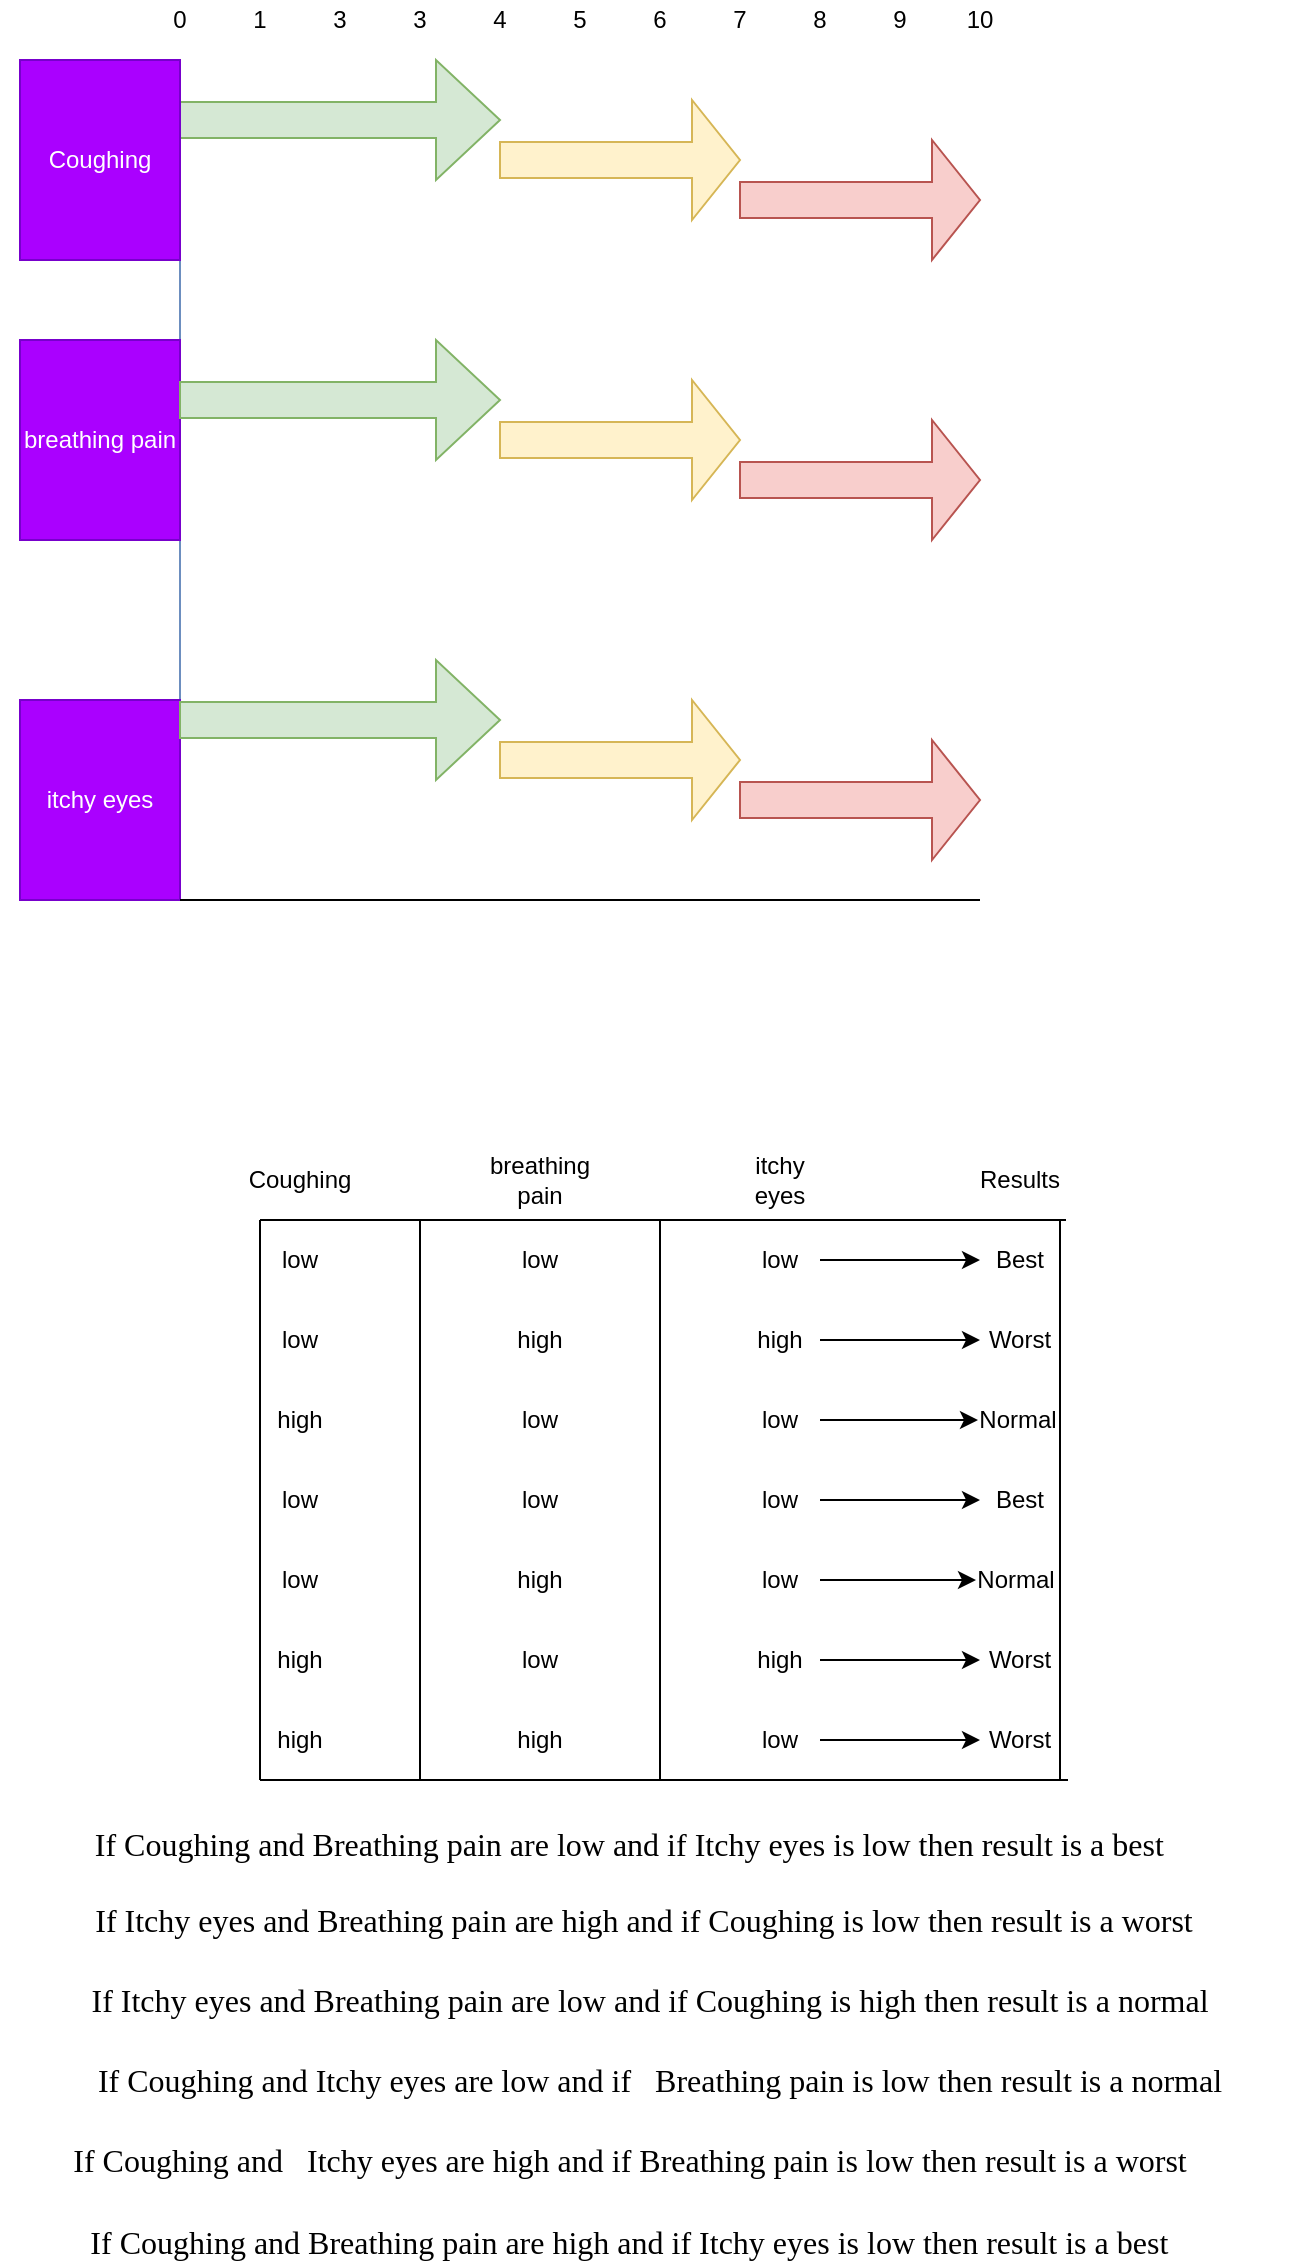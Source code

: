 <mxfile version="12.1.0" type="github" pages="1"><diagram id="IJ107bGQLZfUOF-i8mdP" name="Page-1"><mxGraphModel dx="1704" dy="436" grid="1" gridSize="10" guides="1" tooltips="1" connect="1" arrows="1" fold="1" page="1" pageScale="1" pageWidth="850" pageHeight="1100" math="0" shadow="0"><root><mxCell id="0"/><mxCell id="1" parent="0"/><mxCell id="RIZMLWy-rllUL-Cw8CyA-1" value="" style="endArrow=none;html=1;fillColor=#dae8fc;strokeColor=#6c8ebf;" edge="1" parent="1"><mxGeometry width="50" height="50" relative="1" as="geometry"><mxPoint x="80" y="480" as="sourcePoint"/><mxPoint x="80" y="80" as="targetPoint"/></mxGeometry></mxCell><mxCell id="RIZMLWy-rllUL-Cw8CyA-2" value="0" style="text;html=1;strokeColor=none;fillColor=none;align=center;verticalAlign=middle;whiteSpace=wrap;rounded=0;" vertex="1" parent="1"><mxGeometry x="60" y="30" width="40" height="20" as="geometry"/></mxCell><mxCell id="RIZMLWy-rllUL-Cw8CyA-3" value="1" style="text;html=1;strokeColor=none;fillColor=none;align=center;verticalAlign=middle;whiteSpace=wrap;rounded=0;" vertex="1" parent="1"><mxGeometry x="100" y="30" width="40" height="20" as="geometry"/></mxCell><mxCell id="RIZMLWy-rllUL-Cw8CyA-4" value="3" style="text;html=1;strokeColor=none;fillColor=none;align=center;verticalAlign=middle;whiteSpace=wrap;rounded=0;" vertex="1" parent="1"><mxGeometry x="180" y="30" width="40" height="20" as="geometry"/></mxCell><mxCell id="RIZMLWy-rllUL-Cw8CyA-8" value="4" style="text;html=1;strokeColor=none;fillColor=none;align=center;verticalAlign=middle;whiteSpace=wrap;rounded=0;" vertex="1" parent="1"><mxGeometry x="220" y="30" width="40" height="20" as="geometry"/></mxCell><mxCell id="RIZMLWy-rllUL-Cw8CyA-10" value="5" style="text;html=1;strokeColor=none;fillColor=none;align=center;verticalAlign=middle;whiteSpace=wrap;rounded=0;" vertex="1" parent="1"><mxGeometry x="260" y="30" width="40" height="20" as="geometry"/></mxCell><mxCell id="RIZMLWy-rllUL-Cw8CyA-12" value="6" style="text;html=1;strokeColor=none;fillColor=none;align=center;verticalAlign=middle;whiteSpace=wrap;rounded=0;" vertex="1" parent="1"><mxGeometry x="300" y="30" width="40" height="20" as="geometry"/></mxCell><mxCell id="RIZMLWy-rllUL-Cw8CyA-14" value="7" style="text;html=1;strokeColor=none;fillColor=none;align=center;verticalAlign=middle;whiteSpace=wrap;rounded=0;" vertex="1" parent="1"><mxGeometry x="340" y="30" width="40" height="20" as="geometry"/></mxCell><mxCell id="RIZMLWy-rllUL-Cw8CyA-16" value="8" style="text;html=1;strokeColor=none;fillColor=none;align=center;verticalAlign=middle;whiteSpace=wrap;rounded=0;" vertex="1" parent="1"><mxGeometry x="380" y="30" width="40" height="20" as="geometry"/></mxCell><mxCell id="RIZMLWy-rllUL-Cw8CyA-18" value="9" style="text;html=1;strokeColor=none;fillColor=none;align=center;verticalAlign=middle;whiteSpace=wrap;rounded=0;" vertex="1" parent="1"><mxGeometry x="420" y="30" width="40" height="20" as="geometry"/></mxCell><mxCell id="RIZMLWy-rllUL-Cw8CyA-20" value="10&lt;br&gt;" style="text;html=1;strokeColor=none;fillColor=none;align=center;verticalAlign=middle;whiteSpace=wrap;rounded=0;" vertex="1" parent="1"><mxGeometry x="460" y="30" width="40" height="20" as="geometry"/></mxCell><mxCell id="RIZMLWy-rllUL-Cw8CyA-6" value="3" style="text;html=1;strokeColor=none;fillColor=none;align=center;verticalAlign=middle;whiteSpace=wrap;rounded=0;" vertex="1" parent="1"><mxGeometry x="140" y="30" width="40" height="20" as="geometry"/></mxCell><mxCell id="RIZMLWy-rllUL-Cw8CyA-22" value="" style="shape=singleArrow;whiteSpace=wrap;html=1;fillColor=#d5e8d4;strokeColor=#82b366;" vertex="1" parent="1"><mxGeometry x="80" y="60" width="160" height="60" as="geometry"/></mxCell><mxCell id="RIZMLWy-rllUL-Cw8CyA-23" value="" style="shape=singleArrow;whiteSpace=wrap;html=1;fillColor=#fff2cc;strokeColor=#d6b656;" vertex="1" parent="1"><mxGeometry x="240" y="80" width="120" height="60" as="geometry"/></mxCell><mxCell id="RIZMLWy-rllUL-Cw8CyA-24" value="" style="shape=singleArrow;whiteSpace=wrap;html=1;fillColor=#f8cecc;strokeColor=#b85450;" vertex="1" parent="1"><mxGeometry x="360" y="100" width="120" height="60" as="geometry"/></mxCell><mxCell id="RIZMLWy-rllUL-Cw8CyA-25" value="Coughing" style="text;html=1;strokeColor=#7700CC;fillColor=#aa00ff;align=center;verticalAlign=middle;whiteSpace=wrap;rounded=0;fontColor=#ffffff;" vertex="1" parent="1"><mxGeometry y="60" width="80" height="100" as="geometry"/></mxCell><mxCell id="RIZMLWy-rllUL-Cw8CyA-26" value="breathing pain" style="text;html=1;strokeColor=#7700CC;fillColor=#aa00ff;align=center;verticalAlign=middle;whiteSpace=wrap;rounded=0;fontColor=#ffffff;" vertex="1" parent="1"><mxGeometry y="200" width="80" height="100" as="geometry"/></mxCell><mxCell id="RIZMLWy-rllUL-Cw8CyA-27" value="itchy eyes&lt;br&gt;" style="text;html=1;strokeColor=#7700CC;fillColor=#aa00ff;align=center;verticalAlign=middle;whiteSpace=wrap;rounded=0;fontColor=#ffffff;" vertex="1" parent="1"><mxGeometry y="380" width="80" height="100" as="geometry"/></mxCell><mxCell id="RIZMLWy-rllUL-Cw8CyA-28" value="" style="shape=singleArrow;whiteSpace=wrap;html=1;fillColor=#d5e8d4;strokeColor=#82b366;" vertex="1" parent="1"><mxGeometry x="80" y="200" width="160" height="60" as="geometry"/></mxCell><mxCell id="RIZMLWy-rllUL-Cw8CyA-29" value="" style="shape=singleArrow;whiteSpace=wrap;html=1;fillColor=#fff2cc;strokeColor=#d6b656;" vertex="1" parent="1"><mxGeometry x="240" y="220" width="120" height="60" as="geometry"/></mxCell><mxCell id="RIZMLWy-rllUL-Cw8CyA-30" value="" style="shape=singleArrow;whiteSpace=wrap;html=1;fillColor=#f8cecc;strokeColor=#b85450;" vertex="1" parent="1"><mxGeometry x="360" y="240" width="120" height="60" as="geometry"/></mxCell><mxCell id="RIZMLWy-rllUL-Cw8CyA-31" value="" style="shape=singleArrow;whiteSpace=wrap;html=1;fillColor=#d5e8d4;strokeColor=#82b366;" vertex="1" parent="1"><mxGeometry x="80" y="360" width="160" height="60" as="geometry"/></mxCell><mxCell id="RIZMLWy-rllUL-Cw8CyA-32" value="" style="shape=singleArrow;whiteSpace=wrap;html=1;fillColor=#fff2cc;strokeColor=#d6b656;" vertex="1" parent="1"><mxGeometry x="240" y="380" width="120" height="60" as="geometry"/></mxCell><mxCell id="RIZMLWy-rllUL-Cw8CyA-33" value="" style="shape=singleArrow;whiteSpace=wrap;html=1;fillColor=#f8cecc;strokeColor=#b85450;" vertex="1" parent="1"><mxGeometry x="360" y="400" width="120" height="60" as="geometry"/></mxCell><mxCell id="RIZMLWy-rllUL-Cw8CyA-35" value="Coughing&lt;br&gt;" style="text;html=1;strokeColor=none;fillColor=none;align=center;verticalAlign=middle;whiteSpace=wrap;rounded=0;" vertex="1" parent="1"><mxGeometry x="120" y="600" width="40" height="40" as="geometry"/></mxCell><mxCell id="RIZMLWy-rllUL-Cw8CyA-60" value="breathing pain&lt;br&gt;" style="text;html=1;strokeColor=none;fillColor=none;align=center;verticalAlign=middle;whiteSpace=wrap;rounded=0;" vertex="1" parent="1"><mxGeometry x="240" y="600" width="40" height="40" as="geometry"/></mxCell><mxCell id="RIZMLWy-rllUL-Cw8CyA-76" value="itchy eyes" style="text;html=1;strokeColor=none;fillColor=none;align=center;verticalAlign=middle;whiteSpace=wrap;rounded=0;" vertex="1" parent="1"><mxGeometry x="360" y="600" width="40" height="40" as="geometry"/></mxCell><mxCell id="RIZMLWy-rllUL-Cw8CyA-78" value="Results" style="text;html=1;strokeColor=none;fillColor=none;align=center;verticalAlign=middle;whiteSpace=wrap;rounded=0;" vertex="1" parent="1"><mxGeometry x="480" y="600" width="40" height="40" as="geometry"/></mxCell><mxCell id="RIZMLWy-rllUL-Cw8CyA-36" value="low&lt;br&gt;" style="text;html=1;strokeColor=none;fillColor=none;align=center;verticalAlign=middle;whiteSpace=wrap;rounded=0;" vertex="1" parent="1"><mxGeometry x="120" y="640" width="40" height="40" as="geometry"/></mxCell><mxCell id="RIZMLWy-rllUL-Cw8CyA-58" value="low&lt;br&gt;" style="text;html=1;strokeColor=none;fillColor=none;align=center;verticalAlign=middle;whiteSpace=wrap;rounded=0;" vertex="1" parent="1"><mxGeometry x="240" y="640" width="40" height="40" as="geometry"/></mxCell><mxCell id="RIZMLWy-rllUL-Cw8CyA-81" value="" style="edgeStyle=orthogonalEdgeStyle;rounded=0;orthogonalLoop=1;jettySize=auto;html=1;" edge="1" parent="1" source="RIZMLWy-rllUL-Cw8CyA-74" target="RIZMLWy-rllUL-Cw8CyA-80"><mxGeometry relative="1" as="geometry"/></mxCell><mxCell id="RIZMLWy-rllUL-Cw8CyA-74" value="low&lt;br&gt;" style="text;html=1;strokeColor=none;fillColor=none;align=center;verticalAlign=middle;whiteSpace=wrap;rounded=0;" vertex="1" parent="1"><mxGeometry x="360" y="640" width="40" height="40" as="geometry"/></mxCell><mxCell id="RIZMLWy-rllUL-Cw8CyA-80" value="Best" style="text;html=1;strokeColor=none;fillColor=none;align=center;verticalAlign=middle;whiteSpace=wrap;rounded=0;" vertex="1" parent="1"><mxGeometry x="480" y="640" width="40" height="40" as="geometry"/></mxCell><mxCell id="RIZMLWy-rllUL-Cw8CyA-39" value="low&lt;br&gt;" style="text;html=1;strokeColor=none;fillColor=none;align=center;verticalAlign=middle;whiteSpace=wrap;rounded=0;" vertex="1" parent="1"><mxGeometry x="120" y="680" width="40" height="40" as="geometry"/></mxCell><mxCell id="RIZMLWy-rllUL-Cw8CyA-56" value="high" style="text;html=1;strokeColor=none;fillColor=none;align=center;verticalAlign=middle;whiteSpace=wrap;rounded=0;" vertex="1" parent="1"><mxGeometry x="240" y="680" width="40" height="40" as="geometry"/></mxCell><mxCell id="RIZMLWy-rllUL-Cw8CyA-89" value="" style="edgeStyle=orthogonalEdgeStyle;rounded=0;orthogonalLoop=1;jettySize=auto;html=1;" edge="1" parent="1" source="RIZMLWy-rllUL-Cw8CyA-72" target="RIZMLWy-rllUL-Cw8CyA-88"><mxGeometry relative="1" as="geometry"/></mxCell><mxCell id="RIZMLWy-rllUL-Cw8CyA-72" value="high" style="text;html=1;strokeColor=none;fillColor=none;align=center;verticalAlign=middle;whiteSpace=wrap;rounded=0;" vertex="1" parent="1"><mxGeometry x="360" y="680" width="40" height="40" as="geometry"/></mxCell><mxCell id="RIZMLWy-rllUL-Cw8CyA-88" value="Worst" style="text;html=1;strokeColor=none;fillColor=none;align=center;verticalAlign=middle;whiteSpace=wrap;rounded=0;" vertex="1" parent="1"><mxGeometry x="480" y="680" width="40" height="40" as="geometry"/></mxCell><mxCell id="RIZMLWy-rllUL-Cw8CyA-40" value="high" style="text;html=1;strokeColor=none;fillColor=none;align=center;verticalAlign=middle;whiteSpace=wrap;rounded=0;" vertex="1" parent="1"><mxGeometry x="120" y="720" width="40" height="40" as="geometry"/></mxCell><mxCell id="RIZMLWy-rllUL-Cw8CyA-54" value="low" style="text;html=1;strokeColor=none;fillColor=none;align=center;verticalAlign=middle;whiteSpace=wrap;rounded=0;" vertex="1" parent="1"><mxGeometry x="240" y="720" width="40" height="40" as="geometry"/></mxCell><mxCell id="RIZMLWy-rllUL-Cw8CyA-87" value="" style="edgeStyle=orthogonalEdgeStyle;rounded=0;orthogonalLoop=1;jettySize=auto;html=1;" edge="1" parent="1" source="RIZMLWy-rllUL-Cw8CyA-70" target="RIZMLWy-rllUL-Cw8CyA-86"><mxGeometry relative="1" as="geometry"/></mxCell><mxCell id="RIZMLWy-rllUL-Cw8CyA-70" value="low" style="text;html=1;strokeColor=none;fillColor=none;align=center;verticalAlign=middle;whiteSpace=wrap;rounded=0;" vertex="1" parent="1"><mxGeometry x="360" y="720" width="40" height="40" as="geometry"/></mxCell><mxCell id="RIZMLWy-rllUL-Cw8CyA-86" value="Normal&lt;br&gt;" style="text;html=1;strokeColor=none;fillColor=none;align=center;verticalAlign=middle;whiteSpace=wrap;rounded=0;" vertex="1" parent="1"><mxGeometry x="479" y="720" width="40" height="40" as="geometry"/></mxCell><mxCell id="RIZMLWy-rllUL-Cw8CyA-41" value="low&lt;br&gt;" style="text;html=1;strokeColor=none;fillColor=none;align=center;verticalAlign=middle;whiteSpace=wrap;rounded=0;" vertex="1" parent="1"><mxGeometry x="120" y="760" width="40" height="40" as="geometry"/></mxCell><mxCell id="RIZMLWy-rllUL-Cw8CyA-52" value="low&lt;br&gt;" style="text;html=1;strokeColor=none;fillColor=none;align=center;verticalAlign=middle;whiteSpace=wrap;rounded=0;" vertex="1" parent="1"><mxGeometry x="240" y="760" width="40" height="40" as="geometry"/></mxCell><mxCell id="RIZMLWy-rllUL-Cw8CyA-91" value="" style="edgeStyle=orthogonalEdgeStyle;rounded=0;orthogonalLoop=1;jettySize=auto;html=1;" edge="1" parent="1" source="RIZMLWy-rllUL-Cw8CyA-68" target="RIZMLWy-rllUL-Cw8CyA-90"><mxGeometry relative="1" as="geometry"/></mxCell><mxCell id="RIZMLWy-rllUL-Cw8CyA-68" value="low&lt;br&gt;" style="text;html=1;strokeColor=none;fillColor=none;align=center;verticalAlign=middle;whiteSpace=wrap;rounded=0;" vertex="1" parent="1"><mxGeometry x="360" y="760" width="40" height="40" as="geometry"/></mxCell><mxCell id="RIZMLWy-rllUL-Cw8CyA-90" value="Best" style="text;html=1;strokeColor=none;fillColor=none;align=center;verticalAlign=middle;whiteSpace=wrap;rounded=0;" vertex="1" parent="1"><mxGeometry x="480" y="760" width="40" height="40" as="geometry"/></mxCell><mxCell id="RIZMLWy-rllUL-Cw8CyA-42" value="high" style="text;html=1;strokeColor=none;fillColor=none;align=center;verticalAlign=middle;whiteSpace=wrap;rounded=0;" vertex="1" parent="1"><mxGeometry x="120" y="880" width="40" height="40" as="geometry"/></mxCell><mxCell id="RIZMLWy-rllUL-Cw8CyA-46" value="high" style="text;html=1;strokeColor=none;fillColor=none;align=center;verticalAlign=middle;whiteSpace=wrap;rounded=0;" vertex="1" parent="1"><mxGeometry x="240" y="880" width="40" height="40" as="geometry"/></mxCell><mxCell id="RIZMLWy-rllUL-Cw8CyA-83" value="" style="edgeStyle=orthogonalEdgeStyle;rounded=0;orthogonalLoop=1;jettySize=auto;html=1;" edge="1" parent="1" source="RIZMLWy-rllUL-Cw8CyA-62" target="RIZMLWy-rllUL-Cw8CyA-82"><mxGeometry relative="1" as="geometry"/></mxCell><mxCell id="RIZMLWy-rllUL-Cw8CyA-62" value="low" style="text;html=1;strokeColor=none;fillColor=none;align=center;verticalAlign=middle;whiteSpace=wrap;rounded=0;" vertex="1" parent="1"><mxGeometry x="360" y="880" width="40" height="40" as="geometry"/></mxCell><mxCell id="RIZMLWy-rllUL-Cw8CyA-82" value="Worst&lt;br&gt;" style="text;html=1;strokeColor=none;fillColor=none;align=center;verticalAlign=middle;whiteSpace=wrap;rounded=0;" vertex="1" parent="1"><mxGeometry x="480" y="880" width="40" height="40" as="geometry"/></mxCell><mxCell id="RIZMLWy-rllUL-Cw8CyA-43" value="high" style="text;html=1;strokeColor=none;fillColor=none;align=center;verticalAlign=middle;whiteSpace=wrap;rounded=0;" vertex="1" parent="1"><mxGeometry x="120" y="840" width="40" height="40" as="geometry"/></mxCell><mxCell id="RIZMLWy-rllUL-Cw8CyA-48" value="low&lt;br&gt;" style="text;html=1;strokeColor=none;fillColor=none;align=center;verticalAlign=middle;whiteSpace=wrap;rounded=0;" vertex="1" parent="1"><mxGeometry x="240" y="840" width="40" height="40" as="geometry"/></mxCell><mxCell id="RIZMLWy-rllUL-Cw8CyA-85" value="" style="edgeStyle=orthogonalEdgeStyle;rounded=0;orthogonalLoop=1;jettySize=auto;html=1;" edge="1" parent="1" source="RIZMLWy-rllUL-Cw8CyA-64" target="RIZMLWy-rllUL-Cw8CyA-84"><mxGeometry relative="1" as="geometry"/></mxCell><mxCell id="RIZMLWy-rllUL-Cw8CyA-64" value="high" style="text;html=1;strokeColor=none;fillColor=none;align=center;verticalAlign=middle;whiteSpace=wrap;rounded=0;" vertex="1" parent="1"><mxGeometry x="360" y="840" width="40" height="40" as="geometry"/></mxCell><mxCell id="RIZMLWy-rllUL-Cw8CyA-84" value="Worst" style="text;html=1;strokeColor=none;fillColor=none;align=center;verticalAlign=middle;whiteSpace=wrap;rounded=0;" vertex="1" parent="1"><mxGeometry x="480" y="840" width="40" height="40" as="geometry"/></mxCell><mxCell id="RIZMLWy-rllUL-Cw8CyA-44" value="low" style="text;html=1;strokeColor=none;fillColor=none;align=center;verticalAlign=middle;whiteSpace=wrap;rounded=0;" vertex="1" parent="1"><mxGeometry x="120" y="800" width="40" height="40" as="geometry"/></mxCell><mxCell id="RIZMLWy-rllUL-Cw8CyA-50" value="high" style="text;html=1;strokeColor=none;fillColor=none;align=center;verticalAlign=middle;whiteSpace=wrap;rounded=0;" vertex="1" parent="1"><mxGeometry x="240" y="800" width="40" height="40" as="geometry"/></mxCell><mxCell id="RIZMLWy-rllUL-Cw8CyA-93" value="" style="edgeStyle=orthogonalEdgeStyle;rounded=0;orthogonalLoop=1;jettySize=auto;html=1;" edge="1" parent="1" source="RIZMLWy-rllUL-Cw8CyA-66" target="RIZMLWy-rllUL-Cw8CyA-92"><mxGeometry relative="1" as="geometry"/></mxCell><mxCell id="RIZMLWy-rllUL-Cw8CyA-66" value="low" style="text;html=1;strokeColor=none;fillColor=none;align=center;verticalAlign=middle;whiteSpace=wrap;rounded=0;" vertex="1" parent="1"><mxGeometry x="360" y="800" width="40" height="40" as="geometry"/></mxCell><mxCell id="RIZMLWy-rllUL-Cw8CyA-92" value="Normal" style="text;html=1;strokeColor=none;fillColor=none;align=center;verticalAlign=middle;whiteSpace=wrap;rounded=0;" vertex="1" parent="1"><mxGeometry x="478" y="800" width="40" height="40" as="geometry"/></mxCell><mxCell id="RIZMLWy-rllUL-Cw8CyA-45" value="" style="endArrow=none;html=1;" edge="1" parent="1"><mxGeometry width="50" height="50" relative="1" as="geometry"><mxPoint x="80" y="480" as="sourcePoint"/><mxPoint x="480" y="480" as="targetPoint"/><Array as="points"><mxPoint x="80" y="480"/></Array></mxGeometry></mxCell><mxCell id="RIZMLWy-rllUL-Cw8CyA-94" value="" style="endArrow=none;html=1;entryX=1.075;entryY=0;entryDx=0;entryDy=0;entryPerimeter=0;" edge="1" parent="1" target="RIZMLWy-rllUL-Cw8CyA-80"><mxGeometry width="50" height="50" relative="1" as="geometry"><mxPoint x="120" y="640" as="sourcePoint"/><mxPoint x="170" y="590" as="targetPoint"/></mxGeometry></mxCell><mxCell id="RIZMLWy-rllUL-Cw8CyA-95" value="" style="endArrow=none;html=1;exitX=0;exitY=1;exitDx=0;exitDy=0;exitPerimeter=0;" edge="1" parent="1" source="RIZMLWy-rllUL-Cw8CyA-42"><mxGeometry width="50" height="50" relative="1" as="geometry"><mxPoint x="70" y="690" as="sourcePoint"/><mxPoint x="120" y="640" as="targetPoint"/></mxGeometry></mxCell><mxCell id="RIZMLWy-rllUL-Cw8CyA-96" value="" style="endArrow=none;html=1;entryX=1.1;entryY=1;entryDx=0;entryDy=0;entryPerimeter=0;" edge="1" parent="1" target="RIZMLWy-rllUL-Cw8CyA-82"><mxGeometry width="50" height="50" relative="1" as="geometry"><mxPoint x="120" y="920" as="sourcePoint"/><mxPoint x="170" y="875" as="targetPoint"/></mxGeometry></mxCell><mxCell id="RIZMLWy-rllUL-Cw8CyA-97" value="" style="endArrow=none;html=1;" edge="1" parent="1"><mxGeometry width="50" height="50" relative="1" as="geometry"><mxPoint x="520" y="920" as="sourcePoint"/><mxPoint x="520" y="640" as="targetPoint"/></mxGeometry></mxCell><mxCell id="RIZMLWy-rllUL-Cw8CyA-98" value="" style="endArrow=none;html=1;" edge="1" parent="1"><mxGeometry width="50" height="50" relative="1" as="geometry"><mxPoint x="200" y="920" as="sourcePoint"/><mxPoint x="200" y="640" as="targetPoint"/></mxGeometry></mxCell><mxCell id="RIZMLWy-rllUL-Cw8CyA-99" value="" style="endArrow=none;html=1;" edge="1" parent="1"><mxGeometry width="50" height="50" relative="1" as="geometry"><mxPoint x="320" y="920" as="sourcePoint"/><mxPoint x="320" y="640" as="targetPoint"/></mxGeometry></mxCell><mxCell id="RIZMLWy-rllUL-Cw8CyA-100" value="&lt;span style=&quot;font-size: 12.0pt ; line-height: 107% ; font-family: &amp;#34;times new roman&amp;#34; , serif&quot;&gt;If Coughing and Breathing pain are low and if Itchy eyes&amp;nbsp;is low then result is a best&lt;/span&gt;&lt;span dir=&quot;RTL&quot;&gt;&lt;/span&gt;&lt;span dir=&quot;RTL&quot;&gt;&lt;/span&gt;&lt;span dir=&quot;RTL&quot; style=&quot;font-size: 14.0pt ; line-height: 107% ; font-family: &amp;#34;times new roman&amp;#34; , serif&quot;&gt;&lt;span dir=&quot;RTL&quot;&gt;&lt;/span&gt;&lt;span dir=&quot;RTL&quot;&gt;&lt;/span&gt;&amp;nbsp;&lt;/span&gt;" style="text;html=1;strokeColor=none;fillColor=none;align=center;verticalAlign=middle;whiteSpace=wrap;rounded=0;" vertex="1" parent="1"><mxGeometry x="-8" y="941" width="630" height="20" as="geometry"/></mxCell><mxCell id="RIZMLWy-rllUL-Cw8CyA-101" value="&lt;span style=&quot;font-size: 12.0pt ; line-height: 107% ; font-family: &amp;#34;times new roman&amp;#34; , serif&quot;&gt;If Itchy eyes and Breathing pain are high and if Coughing is low then result is a worst&lt;/span&gt;" style="text;html=1;strokeColor=none;fillColor=none;align=center;verticalAlign=middle;whiteSpace=wrap;rounded=0;" vertex="1" parent="1"><mxGeometry x="-3" y="980" width="630" height="20" as="geometry"/></mxCell><mxCell id="RIZMLWy-rllUL-Cw8CyA-102" value="&lt;span style=&quot;font-size: 12.0pt ; line-height: 107% ; font-family: &amp;#34;times new roman&amp;#34; , serif&quot;&gt;If Itchy eyes and Breathing pain are low and if Coughing is high then result is a normal&lt;/span&gt;" style="text;html=1;strokeColor=none;fillColor=none;align=center;verticalAlign=middle;whiteSpace=wrap;rounded=0;" vertex="1" parent="1"><mxGeometry y="1020" width="630" height="20" as="geometry"/></mxCell><mxCell id="RIZMLWy-rllUL-Cw8CyA-103" value="&lt;span style=&quot;font-size: 12.0pt ; line-height: 107% ; font-family: &amp;#34;times new roman&amp;#34; , serif&quot;&gt;If Coughing and Itchy eyes are low and if&amp;nbsp; &amp;nbsp;Breathing pain is low then result is a normal&lt;/span&gt;" style="text;html=1;strokeColor=none;fillColor=none;align=center;verticalAlign=middle;whiteSpace=wrap;rounded=0;" vertex="1" parent="1"><mxGeometry x="5" y="1060" width="630" height="20" as="geometry"/></mxCell><mxCell id="RIZMLWy-rllUL-Cw8CyA-104" value="&lt;span style=&quot;font-size: 12.0pt ; line-height: 107% ; font-family: &amp;#34;times new roman&amp;#34; , serif&quot;&gt;If Coughing and&amp;nbsp; &amp;nbsp;Itchy eyes are high and if Breathing pain is low then result is a worst&lt;/span&gt;" style="text;html=1;strokeColor=none;fillColor=none;align=center;verticalAlign=middle;whiteSpace=wrap;rounded=0;" vertex="1" parent="1"><mxGeometry x="-10" y="1100" width="630" height="20" as="geometry"/></mxCell><mxCell id="RIZMLWy-rllUL-Cw8CyA-105" value="&lt;span style=&quot;font-size: 12.0pt ; line-height: 107% ; font-family: &amp;#34;times new roman&amp;#34; , serif&quot;&gt;If Coughing and Breathing pain are high and if Itchy eyes&amp;nbsp;is low then result is a best&lt;/span&gt;&lt;span dir=&quot;RTL&quot;&gt;&lt;/span&gt;&lt;span dir=&quot;RTL&quot;&gt;&lt;/span&gt;&lt;span dir=&quot;RTL&quot; style=&quot;font-size: 14.0pt ; line-height: 107% ; font-family: &amp;#34;times new roman&amp;#34; , serif&quot;&gt;&lt;span dir=&quot;RTL&quot;&gt;&lt;/span&gt;&lt;span dir=&quot;RTL&quot;&gt;&lt;/span&gt;&amp;nbsp;&lt;/span&gt;" style="text;html=1;strokeColor=none;fillColor=none;align=center;verticalAlign=middle;whiteSpace=wrap;rounded=0;" vertex="1" parent="1"><mxGeometry x="-8" y="1140" width="630" height="20" as="geometry"/></mxCell></root></mxGraphModel></diagram></mxfile>